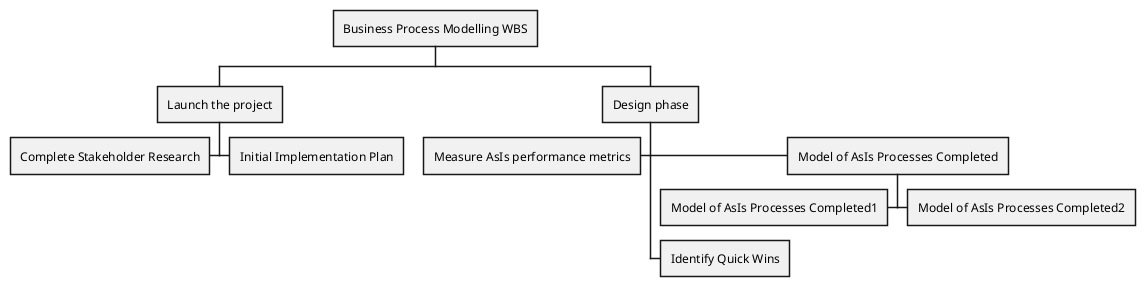 @startwbs
* Business Process Modelling WBS
** Launch the project
***< Complete Stakeholder Research
*** Initial Implementation Plan
** Design phase
*** Model of AsIs Processes Completed
****< Model of AsIs Processes Completed1
****> Model of AsIs Processes Completed2
***< Measure AsIs performance metrics
***> Identify Quick Wins
@endwbs